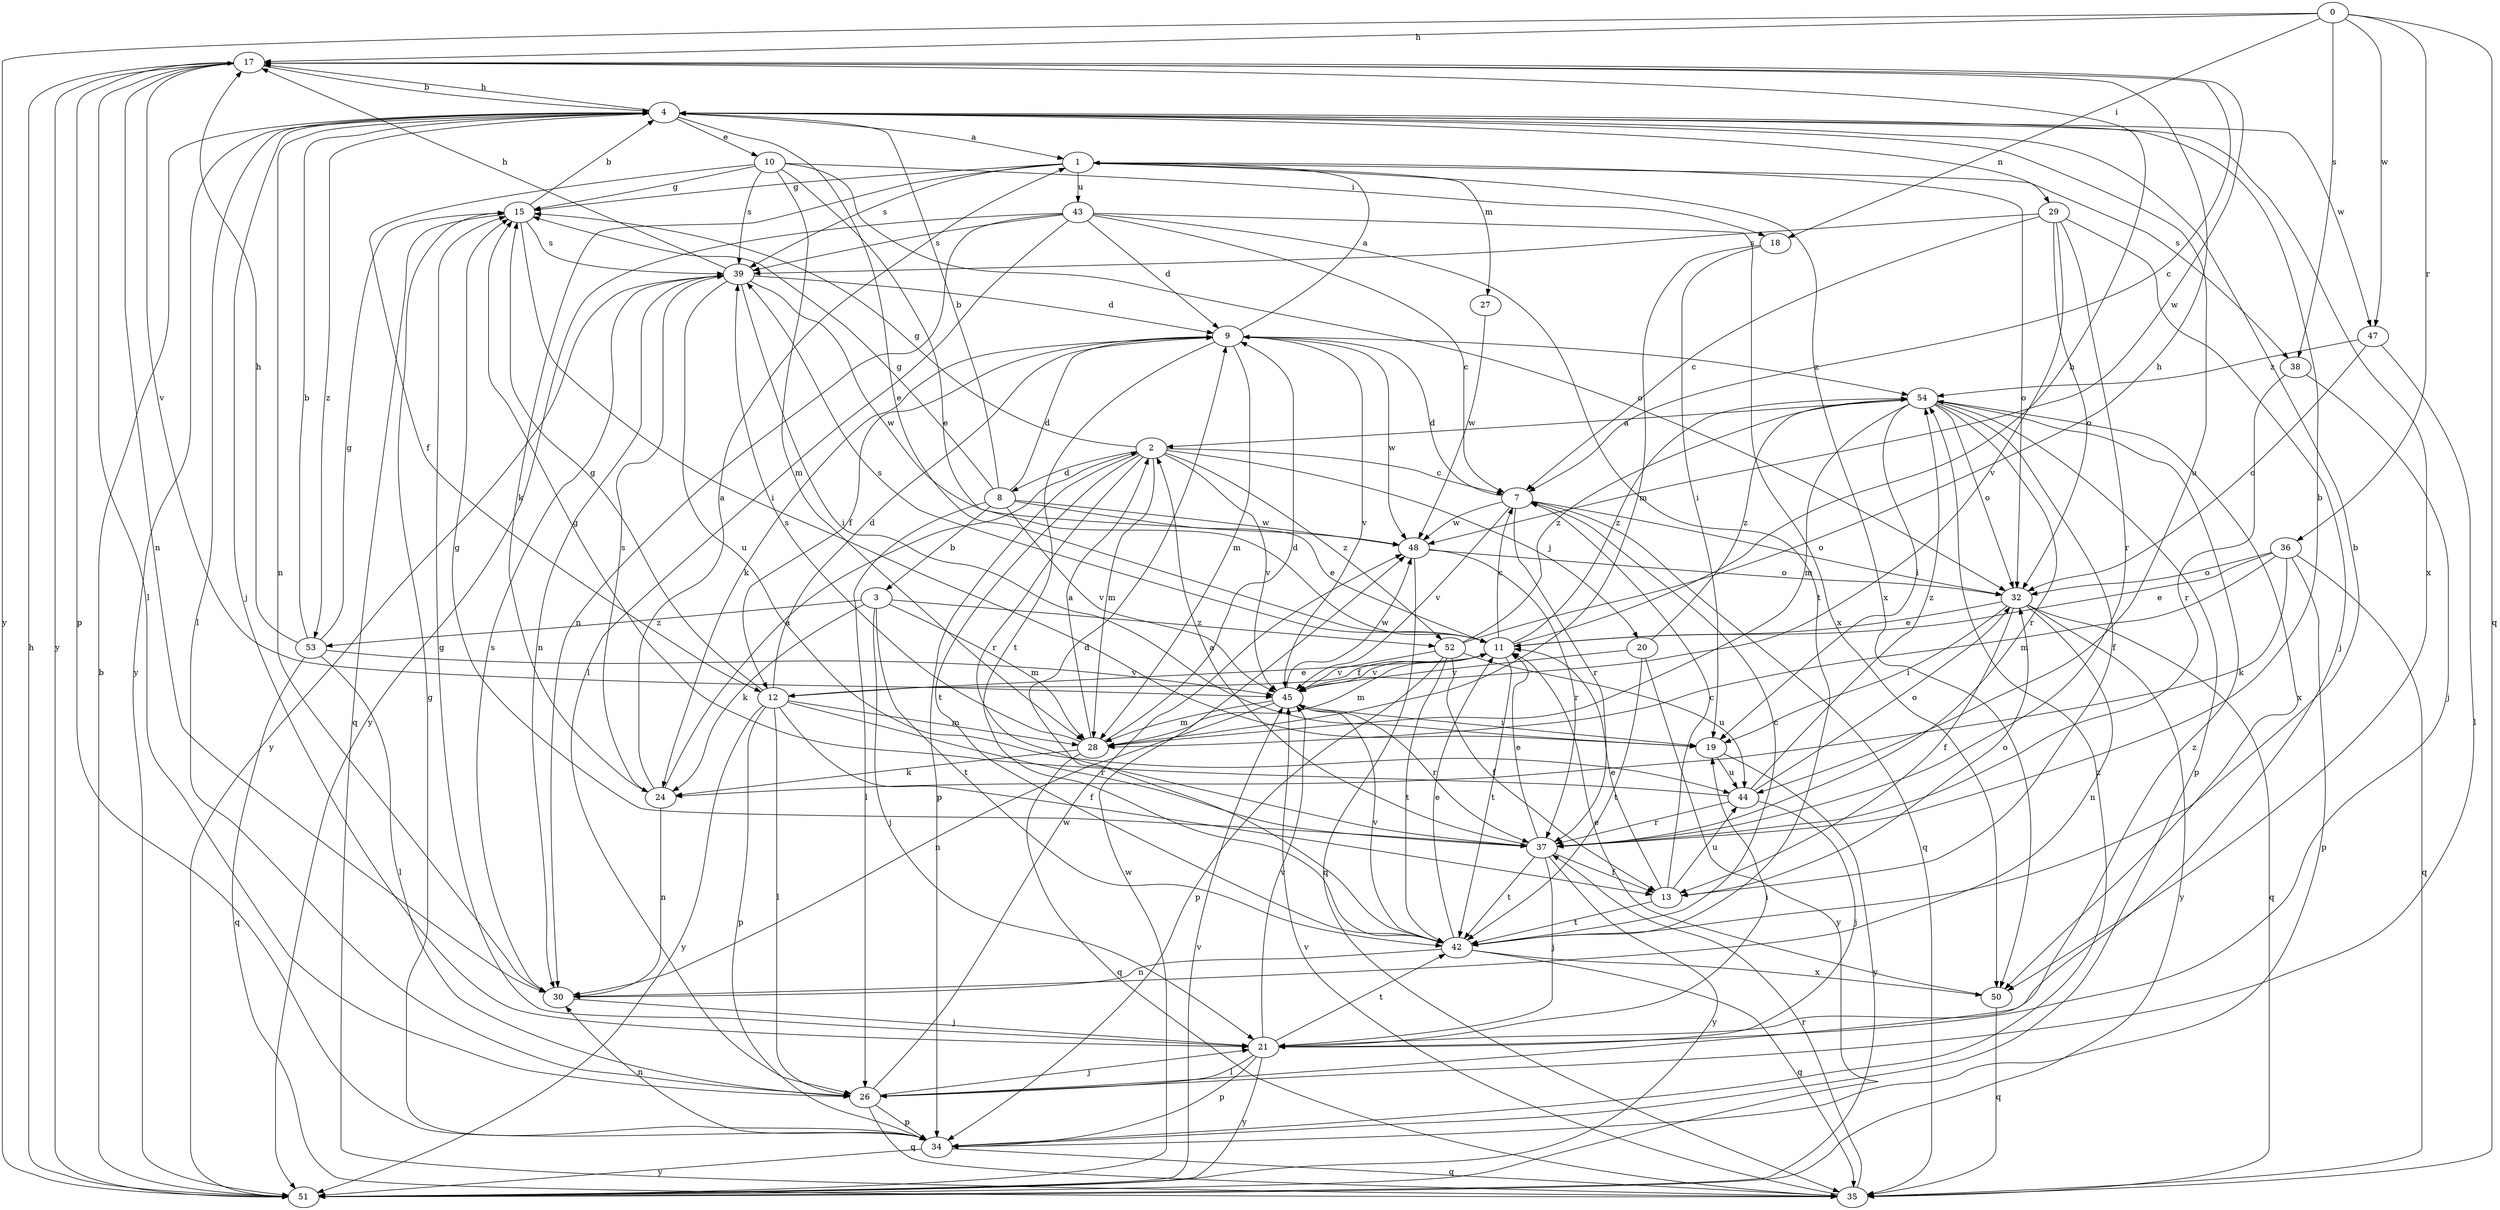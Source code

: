 strict digraph  {
0;
1;
2;
3;
4;
7;
8;
9;
10;
11;
12;
13;
15;
17;
18;
19;
20;
21;
24;
26;
27;
28;
29;
30;
32;
34;
35;
36;
37;
38;
39;
42;
43;
44;
45;
47;
48;
50;
51;
52;
53;
54;
0 -> 17  [label=h];
0 -> 18  [label=i];
0 -> 35  [label=q];
0 -> 36  [label=r];
0 -> 38  [label=s];
0 -> 47  [label=w];
0 -> 51  [label=y];
1 -> 15  [label=g];
1 -> 24  [label=k];
1 -> 27  [label=m];
1 -> 32  [label=o];
1 -> 38  [label=s];
1 -> 39  [label=s];
1 -> 43  [label=u];
1 -> 50  [label=x];
2 -> 7  [label=c];
2 -> 8  [label=d];
2 -> 15  [label=g];
2 -> 20  [label=j];
2 -> 28  [label=m];
2 -> 34  [label=p];
2 -> 37  [label=r];
2 -> 42  [label=t];
2 -> 45  [label=v];
2 -> 52  [label=z];
3 -> 21  [label=j];
3 -> 24  [label=k];
3 -> 28  [label=m];
3 -> 42  [label=t];
3 -> 52  [label=z];
3 -> 53  [label=z];
4 -> 1  [label=a];
4 -> 10  [label=e];
4 -> 11  [label=e];
4 -> 17  [label=h];
4 -> 21  [label=j];
4 -> 26  [label=l];
4 -> 29  [label=n];
4 -> 30  [label=n];
4 -> 44  [label=u];
4 -> 47  [label=w];
4 -> 50  [label=x];
4 -> 51  [label=y];
4 -> 53  [label=z];
7 -> 9  [label=d];
7 -> 32  [label=o];
7 -> 35  [label=q];
7 -> 37  [label=r];
7 -> 45  [label=v];
7 -> 48  [label=w];
8 -> 3  [label=b];
8 -> 4  [label=b];
8 -> 9  [label=d];
8 -> 11  [label=e];
8 -> 15  [label=g];
8 -> 26  [label=l];
8 -> 45  [label=v];
8 -> 48  [label=w];
9 -> 1  [label=a];
9 -> 12  [label=f];
9 -> 24  [label=k];
9 -> 28  [label=m];
9 -> 42  [label=t];
9 -> 45  [label=v];
9 -> 48  [label=w];
9 -> 54  [label=z];
10 -> 11  [label=e];
10 -> 12  [label=f];
10 -> 15  [label=g];
10 -> 18  [label=i];
10 -> 28  [label=m];
10 -> 32  [label=o];
10 -> 39  [label=s];
11 -> 7  [label=c];
11 -> 12  [label=f];
11 -> 17  [label=h];
11 -> 28  [label=m];
11 -> 39  [label=s];
11 -> 42  [label=t];
11 -> 45  [label=v];
11 -> 54  [label=z];
12 -> 9  [label=d];
12 -> 11  [label=e];
12 -> 13  [label=f];
12 -> 15  [label=g];
12 -> 26  [label=l];
12 -> 28  [label=m];
12 -> 34  [label=p];
12 -> 37  [label=r];
12 -> 51  [label=y];
13 -> 7  [label=c];
13 -> 11  [label=e];
13 -> 32  [label=o];
13 -> 42  [label=t];
13 -> 44  [label=u];
15 -> 4  [label=b];
15 -> 19  [label=i];
15 -> 35  [label=q];
15 -> 39  [label=s];
17 -> 4  [label=b];
17 -> 7  [label=c];
17 -> 26  [label=l];
17 -> 30  [label=n];
17 -> 34  [label=p];
17 -> 45  [label=v];
17 -> 48  [label=w];
17 -> 51  [label=y];
18 -> 19  [label=i];
18 -> 28  [label=m];
19 -> 44  [label=u];
19 -> 51  [label=y];
20 -> 42  [label=t];
20 -> 45  [label=v];
20 -> 51  [label=y];
20 -> 54  [label=z];
21 -> 15  [label=g];
21 -> 19  [label=i];
21 -> 26  [label=l];
21 -> 34  [label=p];
21 -> 42  [label=t];
21 -> 45  [label=v];
21 -> 51  [label=y];
24 -> 1  [label=a];
24 -> 2  [label=a];
24 -> 30  [label=n];
24 -> 39  [label=s];
26 -> 21  [label=j];
26 -> 34  [label=p];
26 -> 35  [label=q];
26 -> 48  [label=w];
26 -> 54  [label=z];
27 -> 48  [label=w];
28 -> 2  [label=a];
28 -> 9  [label=d];
28 -> 24  [label=k];
28 -> 35  [label=q];
28 -> 39  [label=s];
29 -> 7  [label=c];
29 -> 21  [label=j];
29 -> 32  [label=o];
29 -> 37  [label=r];
29 -> 39  [label=s];
29 -> 45  [label=v];
30 -> 21  [label=j];
30 -> 39  [label=s];
32 -> 11  [label=e];
32 -> 13  [label=f];
32 -> 19  [label=i];
32 -> 30  [label=n];
32 -> 35  [label=q];
32 -> 51  [label=y];
34 -> 15  [label=g];
34 -> 30  [label=n];
34 -> 35  [label=q];
34 -> 51  [label=y];
34 -> 54  [label=z];
35 -> 37  [label=r];
35 -> 45  [label=v];
36 -> 11  [label=e];
36 -> 24  [label=k];
36 -> 28  [label=m];
36 -> 32  [label=o];
36 -> 34  [label=p];
36 -> 35  [label=q];
37 -> 2  [label=a];
37 -> 4  [label=b];
37 -> 11  [label=e];
37 -> 13  [label=f];
37 -> 15  [label=g];
37 -> 21  [label=j];
37 -> 42  [label=t];
37 -> 51  [label=y];
38 -> 21  [label=j];
38 -> 37  [label=r];
39 -> 9  [label=d];
39 -> 17  [label=h];
39 -> 19  [label=i];
39 -> 30  [label=n];
39 -> 44  [label=u];
39 -> 48  [label=w];
39 -> 51  [label=y];
42 -> 4  [label=b];
42 -> 7  [label=c];
42 -> 9  [label=d];
42 -> 11  [label=e];
42 -> 30  [label=n];
42 -> 35  [label=q];
42 -> 45  [label=v];
42 -> 50  [label=x];
43 -> 7  [label=c];
43 -> 9  [label=d];
43 -> 26  [label=l];
43 -> 30  [label=n];
43 -> 39  [label=s];
43 -> 42  [label=t];
43 -> 50  [label=x];
43 -> 51  [label=y];
44 -> 15  [label=g];
44 -> 21  [label=j];
44 -> 32  [label=o];
44 -> 37  [label=r];
44 -> 54  [label=z];
45 -> 19  [label=i];
45 -> 28  [label=m];
45 -> 30  [label=n];
45 -> 37  [label=r];
45 -> 48  [label=w];
47 -> 26  [label=l];
47 -> 32  [label=o];
47 -> 54  [label=z];
48 -> 32  [label=o];
48 -> 35  [label=q];
48 -> 37  [label=r];
50 -> 11  [label=e];
50 -> 35  [label=q];
51 -> 4  [label=b];
51 -> 17  [label=h];
51 -> 45  [label=v];
51 -> 48  [label=w];
52 -> 13  [label=f];
52 -> 17  [label=h];
52 -> 34  [label=p];
52 -> 42  [label=t];
52 -> 44  [label=u];
52 -> 45  [label=v];
52 -> 54  [label=z];
53 -> 4  [label=b];
53 -> 15  [label=g];
53 -> 17  [label=h];
53 -> 26  [label=l];
53 -> 35  [label=q];
53 -> 45  [label=v];
54 -> 2  [label=a];
54 -> 13  [label=f];
54 -> 19  [label=i];
54 -> 28  [label=m];
54 -> 32  [label=o];
54 -> 34  [label=p];
54 -> 37  [label=r];
54 -> 50  [label=x];
}
